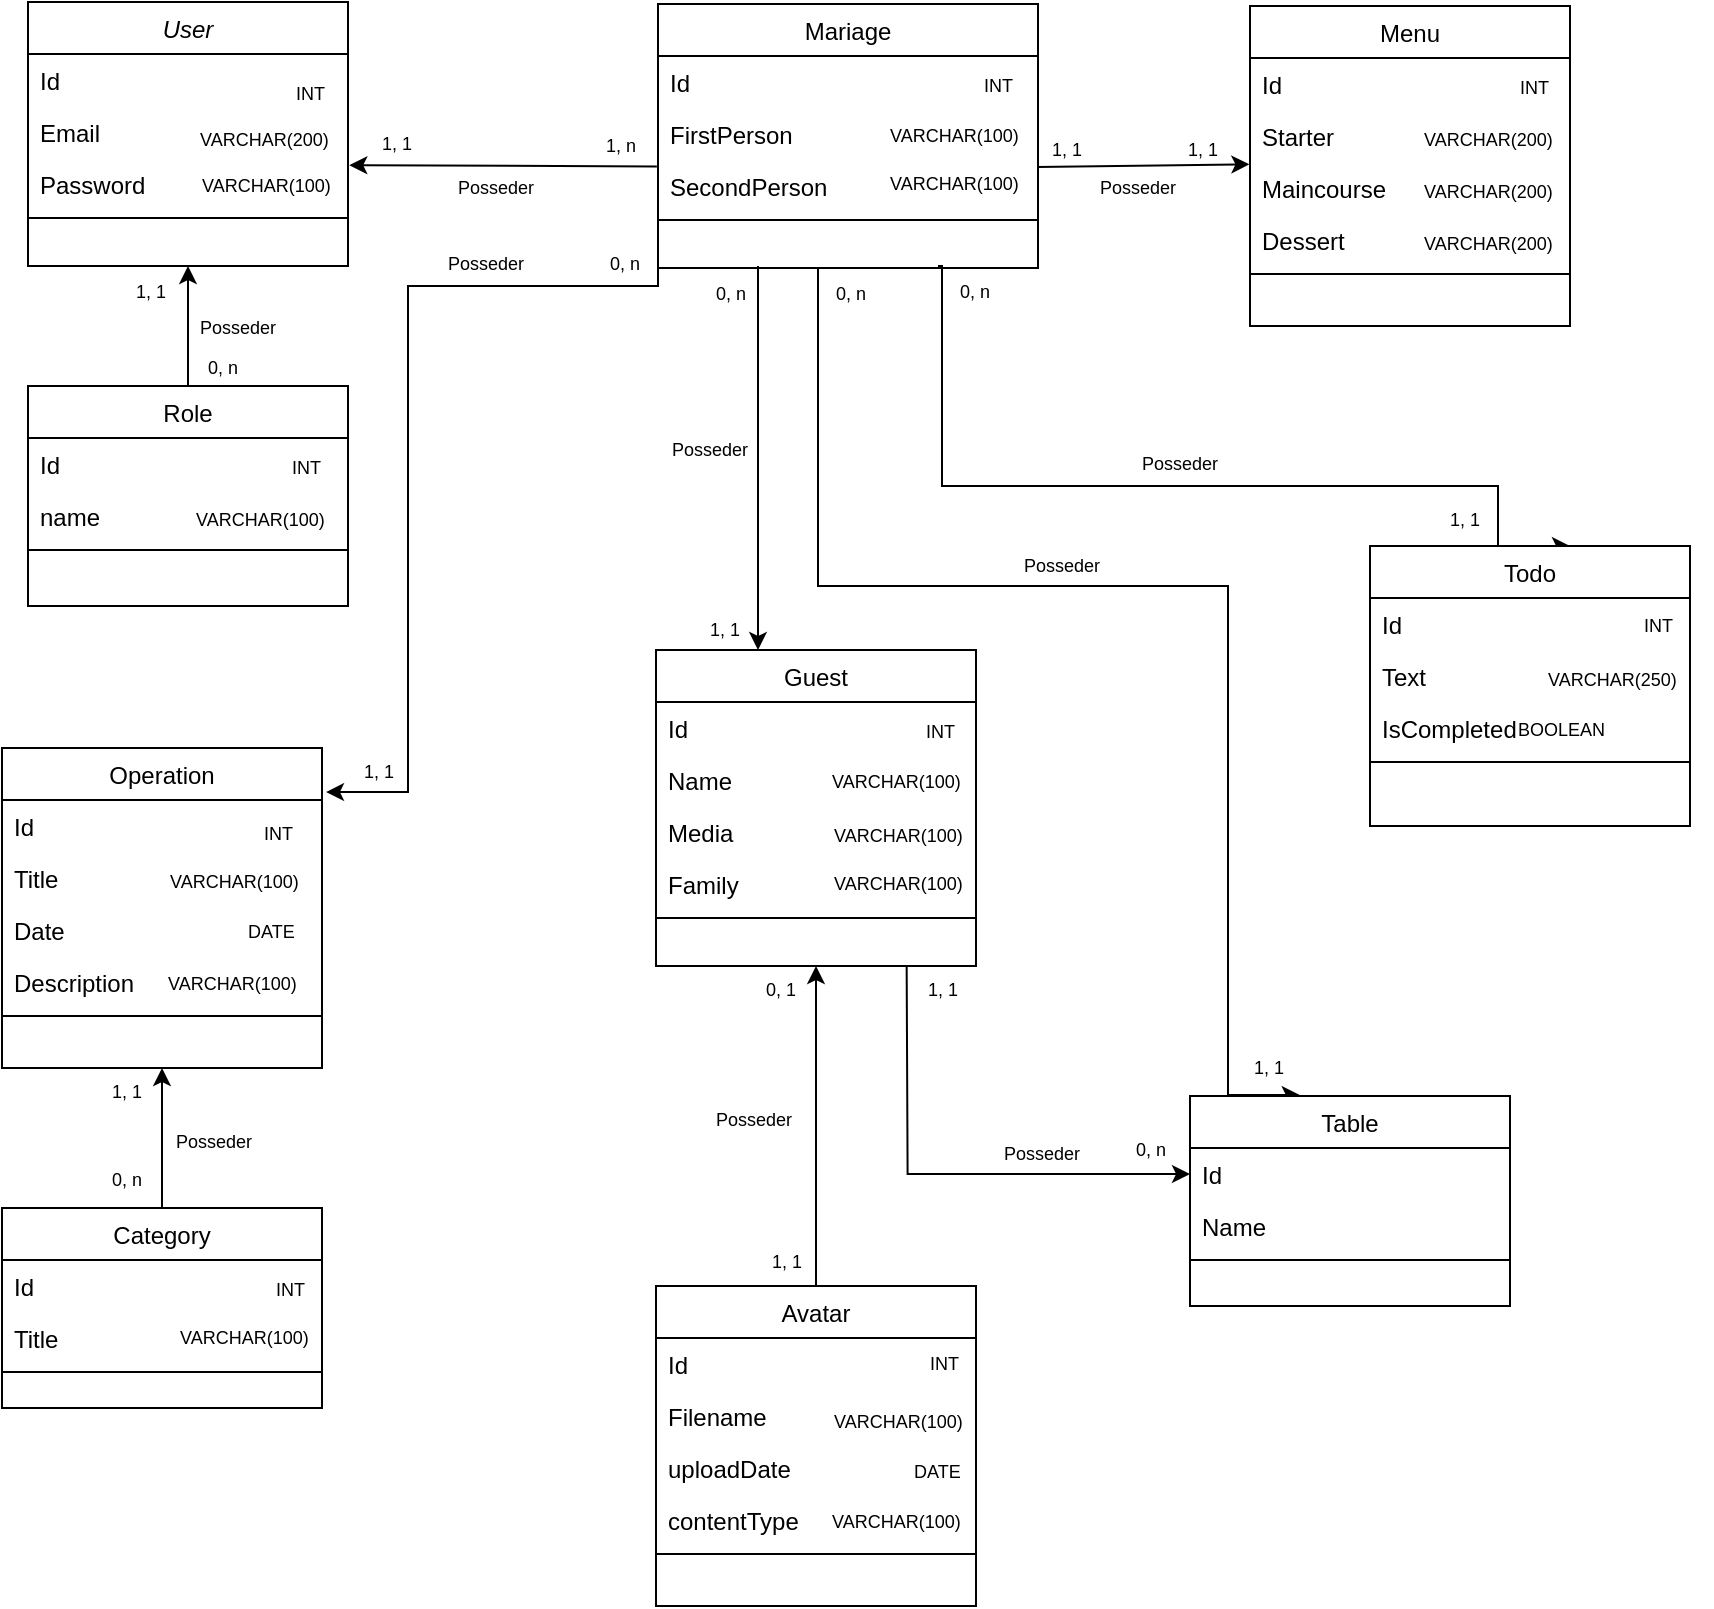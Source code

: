 <mxfile version="20.1.1" type="github"><diagram id="C5RBs43oDa-KdzZeNtuy" name="Page-1"><mxGraphModel dx="1455" dy="906" grid="1" gridSize="10" guides="1" tooltips="1" connect="1" arrows="1" fold="1" page="1" pageScale="1" pageWidth="827" pageHeight="1169" math="0" shadow="0"><root><mxCell id="WIyWlLk6GJQsqaUBKTNV-0"/><mxCell id="WIyWlLk6GJQsqaUBKTNV-1" parent="WIyWlLk6GJQsqaUBKTNV-0"/><mxCell id="zkfFHV4jXpPFQw0GAbJ--0" value="User" style="swimlane;fontStyle=2;align=center;verticalAlign=top;childLayout=stackLayout;horizontal=1;startSize=26;horizontalStack=0;resizeParent=1;resizeLast=0;collapsible=1;marginBottom=0;rounded=0;shadow=0;strokeWidth=1;" parent="WIyWlLk6GJQsqaUBKTNV-1" vertex="1"><mxGeometry x="60" y="38" width="160" height="132" as="geometry"><mxRectangle x="230" y="140" width="160" height="26" as="alternateBounds"/></mxGeometry></mxCell><mxCell id="zkfFHV4jXpPFQw0GAbJ--1" value="Id" style="text;align=left;verticalAlign=top;spacingLeft=4;spacingRight=4;overflow=hidden;rotatable=0;points=[[0,0.5],[1,0.5]];portConstraint=eastwest;" parent="zkfFHV4jXpPFQw0GAbJ--0" vertex="1"><mxGeometry y="26" width="160" height="26" as="geometry"/></mxCell><mxCell id="zkfFHV4jXpPFQw0GAbJ--3" value="Email" style="text;align=left;verticalAlign=top;spacingLeft=4;spacingRight=4;overflow=hidden;rotatable=0;points=[[0,0.5],[1,0.5]];portConstraint=eastwest;rounded=0;shadow=0;html=0;" parent="zkfFHV4jXpPFQw0GAbJ--0" vertex="1"><mxGeometry y="52" width="160" height="26" as="geometry"/></mxCell><mxCell id="zkfFHV4jXpPFQw0GAbJ--2" value="Password" style="text;align=left;verticalAlign=top;spacingLeft=4;spacingRight=4;overflow=hidden;rotatable=0;points=[[0,0.5],[1,0.5]];portConstraint=eastwest;rounded=0;shadow=0;html=0;" parent="zkfFHV4jXpPFQw0GAbJ--0" vertex="1"><mxGeometry y="78" width="160" height="26" as="geometry"/></mxCell><mxCell id="zkfFHV4jXpPFQw0GAbJ--4" value="" style="line;html=1;strokeWidth=1;align=left;verticalAlign=middle;spacingTop=-1;spacingLeft=3;spacingRight=3;rotatable=0;labelPosition=right;points=[];portConstraint=eastwest;" parent="zkfFHV4jXpPFQw0GAbJ--0" vertex="1"><mxGeometry y="104" width="160" height="8" as="geometry"/></mxCell><mxCell id="OFMicxtbjfxa83ZB9_QZ-26" value="" style="edgeStyle=orthogonalEdgeStyle;rounded=0;orthogonalLoop=1;jettySize=auto;html=1;" parent="WIyWlLk6GJQsqaUBKTNV-1" edge="1"><mxGeometry relative="1" as="geometry"><mxPoint x="425" y="170" as="sourcePoint"/><mxPoint x="425" y="362" as="targetPoint"/><Array as="points"><mxPoint x="425" y="230"/><mxPoint x="425" y="230"/></Array></mxGeometry></mxCell><mxCell id="OFMicxtbjfxa83ZB9_QZ-37" value="" style="edgeStyle=orthogonalEdgeStyle;rounded=0;orthogonalLoop=1;jettySize=auto;html=1;entryX=0.625;entryY=0;entryDx=0;entryDy=0;entryPerimeter=0;" parent="WIyWlLk6GJQsqaUBKTNV-1" target="OFMicxtbjfxa83ZB9_QZ-73" edge="1"><mxGeometry relative="1" as="geometry"><mxPoint x="515" y="170" as="sourcePoint"/><mxPoint x="795" y="300" as="targetPoint"/><Array as="points"><mxPoint x="517" y="170"/><mxPoint x="517" y="280"/><mxPoint x="795" y="280"/></Array></mxGeometry></mxCell><mxCell id="OFMicxtbjfxa83ZB9_QZ-45" value="" style="edgeStyle=orthogonalEdgeStyle;rounded=0;orthogonalLoop=1;jettySize=auto;html=1;exitX=0;exitY=1;exitDx=0;exitDy=0;" parent="WIyWlLk6GJQsqaUBKTNV-1" source="zkfFHV4jXpPFQw0GAbJ--17" edge="1"><mxGeometry relative="1" as="geometry"><mxPoint x="190" y="196" as="sourcePoint"/><Array as="points"><mxPoint x="375" y="180"/><mxPoint x="250" y="180"/><mxPoint x="250" y="433"/></Array><mxPoint x="209.0" y="433.034" as="targetPoint"/></mxGeometry></mxCell><mxCell id="OFMicxtbjfxa83ZB9_QZ-79" value="" style="edgeStyle=orthogonalEdgeStyle;rounded=0;orthogonalLoop=1;jettySize=auto;html=1;entryX=0.343;entryY=-0.005;entryDx=0;entryDy=0;entryPerimeter=0;" parent="WIyWlLk6GJQsqaUBKTNV-1" source="zkfFHV4jXpPFQw0GAbJ--17" target="OFMicxtbjfxa83ZB9_QZ-31" edge="1"><mxGeometry relative="1" as="geometry"><Array as="points"><mxPoint x="455" y="330"/><mxPoint x="660" y="330"/></Array></mxGeometry></mxCell><mxCell id="zkfFHV4jXpPFQw0GAbJ--17" value="Mariage" style="swimlane;fontStyle=0;align=center;verticalAlign=top;childLayout=stackLayout;horizontal=1;startSize=26;horizontalStack=0;resizeParent=1;resizeLast=0;collapsible=1;marginBottom=0;rounded=0;shadow=0;strokeWidth=1;" parent="WIyWlLk6GJQsqaUBKTNV-1" vertex="1"><mxGeometry x="375" y="39" width="190" height="132" as="geometry"><mxRectangle x="550" y="140" width="160" height="26" as="alternateBounds"/></mxGeometry></mxCell><mxCell id="zkfFHV4jXpPFQw0GAbJ--18" value="Id" style="text;align=left;verticalAlign=top;spacingLeft=4;spacingRight=4;overflow=hidden;rotatable=0;points=[[0,0.5],[1,0.5]];portConstraint=eastwest;" parent="zkfFHV4jXpPFQw0GAbJ--17" vertex="1"><mxGeometry y="26" width="190" height="26" as="geometry"/></mxCell><mxCell id="zkfFHV4jXpPFQw0GAbJ--19" value="FirstPerson" style="text;align=left;verticalAlign=top;spacingLeft=4;spacingRight=4;overflow=hidden;rotatable=0;points=[[0,0.5],[1,0.5]];portConstraint=eastwest;rounded=0;shadow=0;html=0;" parent="zkfFHV4jXpPFQw0GAbJ--17" vertex="1"><mxGeometry y="52" width="190" height="26" as="geometry"/></mxCell><mxCell id="zkfFHV4jXpPFQw0GAbJ--20" value="SecondPerson" style="text;align=left;verticalAlign=top;spacingLeft=4;spacingRight=4;overflow=hidden;rotatable=0;points=[[0,0.5],[1,0.5]];portConstraint=eastwest;rounded=0;shadow=0;html=0;" parent="zkfFHV4jXpPFQw0GAbJ--17" vertex="1"><mxGeometry y="78" width="190" height="26" as="geometry"/></mxCell><mxCell id="zkfFHV4jXpPFQw0GAbJ--23" value="" style="line;html=1;strokeWidth=1;align=left;verticalAlign=middle;spacingTop=-1;spacingLeft=3;spacingRight=3;rotatable=0;labelPosition=right;points=[];portConstraint=eastwest;" parent="zkfFHV4jXpPFQw0GAbJ--17" vertex="1"><mxGeometry y="104" width="190" height="8" as="geometry"/></mxCell><mxCell id="OFMicxtbjfxa83ZB9_QZ-11" value="Menu" style="swimlane;fontStyle=0;align=center;verticalAlign=top;childLayout=stackLayout;horizontal=1;startSize=26;horizontalStack=0;resizeParent=1;resizeLast=0;collapsible=1;marginBottom=0;rounded=0;shadow=0;strokeWidth=1;" parent="WIyWlLk6GJQsqaUBKTNV-1" vertex="1"><mxGeometry x="671" y="40" width="160" height="160" as="geometry"><mxRectangle x="550" y="140" width="160" height="26" as="alternateBounds"/></mxGeometry></mxCell><mxCell id="OFMicxtbjfxa83ZB9_QZ-12" value="Id" style="text;align=left;verticalAlign=top;spacingLeft=4;spacingRight=4;overflow=hidden;rotatable=0;points=[[0,0.5],[1,0.5]];portConstraint=eastwest;" parent="OFMicxtbjfxa83ZB9_QZ-11" vertex="1"><mxGeometry y="26" width="160" height="26" as="geometry"/></mxCell><mxCell id="OFMicxtbjfxa83ZB9_QZ-13" value="Starter" style="text;align=left;verticalAlign=top;spacingLeft=4;spacingRight=4;overflow=hidden;rotatable=0;points=[[0,0.5],[1,0.5]];portConstraint=eastwest;rounded=0;shadow=0;html=0;" parent="OFMicxtbjfxa83ZB9_QZ-11" vertex="1"><mxGeometry y="52" width="160" height="26" as="geometry"/></mxCell><mxCell id="OFMicxtbjfxa83ZB9_QZ-14" value="Maincourse" style="text;align=left;verticalAlign=top;spacingLeft=4;spacingRight=4;overflow=hidden;rotatable=0;points=[[0,0.5],[1,0.5]];portConstraint=eastwest;rounded=0;shadow=0;html=0;" parent="OFMicxtbjfxa83ZB9_QZ-11" vertex="1"><mxGeometry y="78" width="160" height="26" as="geometry"/></mxCell><mxCell id="OFMicxtbjfxa83ZB9_QZ-18" value="Dessert" style="text;align=left;verticalAlign=top;spacingLeft=4;spacingRight=4;overflow=hidden;rotatable=0;points=[[0,0.5],[1,0.5]];portConstraint=eastwest;rounded=0;shadow=0;html=0;" parent="OFMicxtbjfxa83ZB9_QZ-11" vertex="1"><mxGeometry y="104" width="160" height="26" as="geometry"/></mxCell><mxCell id="OFMicxtbjfxa83ZB9_QZ-15" value="" style="line;html=1;strokeWidth=1;align=left;verticalAlign=middle;spacingTop=-1;spacingLeft=3;spacingRight=3;rotatable=0;labelPosition=right;points=[];portConstraint=eastwest;" parent="OFMicxtbjfxa83ZB9_QZ-11" vertex="1"><mxGeometry y="130" width="160" height="8" as="geometry"/></mxCell><mxCell id="OFMicxtbjfxa83ZB9_QZ-70" value="" style="edgeStyle=orthogonalEdgeStyle;rounded=0;orthogonalLoop=1;jettySize=auto;html=1;" parent="WIyWlLk6GJQsqaUBKTNV-1" source="OFMicxtbjfxa83ZB9_QZ-60" target="OFMicxtbjfxa83ZB9_QZ-20" edge="1"><mxGeometry relative="1" as="geometry"/></mxCell><mxCell id="OFMicxtbjfxa83ZB9_QZ-20" value="Guest" style="swimlane;fontStyle=0;align=center;verticalAlign=top;childLayout=stackLayout;horizontal=1;startSize=26;horizontalStack=0;resizeParent=1;resizeLast=0;collapsible=1;marginBottom=0;rounded=0;shadow=0;strokeWidth=1;" parent="WIyWlLk6GJQsqaUBKTNV-1" vertex="1"><mxGeometry x="374" y="362" width="160" height="158" as="geometry"><mxRectangle x="550" y="140" width="160" height="26" as="alternateBounds"/></mxGeometry></mxCell><mxCell id="OFMicxtbjfxa83ZB9_QZ-21" value="Id" style="text;align=left;verticalAlign=top;spacingLeft=4;spacingRight=4;overflow=hidden;rotatable=0;points=[[0,0.5],[1,0.5]];portConstraint=eastwest;" parent="OFMicxtbjfxa83ZB9_QZ-20" vertex="1"><mxGeometry y="26" width="160" height="26" as="geometry"/></mxCell><mxCell id="OFMicxtbjfxa83ZB9_QZ-22" value="Name" style="text;align=left;verticalAlign=top;spacingLeft=4;spacingRight=4;overflow=hidden;rotatable=0;points=[[0,0.5],[1,0.5]];portConstraint=eastwest;rounded=0;shadow=0;html=0;" parent="OFMicxtbjfxa83ZB9_QZ-20" vertex="1"><mxGeometry y="52" width="160" height="26" as="geometry"/></mxCell><mxCell id="OFMicxtbjfxa83ZB9_QZ-23" value="Media" style="text;align=left;verticalAlign=top;spacingLeft=4;spacingRight=4;overflow=hidden;rotatable=0;points=[[0,0.5],[1,0.5]];portConstraint=eastwest;rounded=0;shadow=0;html=0;" parent="OFMicxtbjfxa83ZB9_QZ-20" vertex="1"><mxGeometry y="78" width="160" height="26" as="geometry"/></mxCell><mxCell id="OFMicxtbjfxa83ZB9_QZ-27" value="Family" style="text;align=left;verticalAlign=top;spacingLeft=4;spacingRight=4;overflow=hidden;rotatable=0;points=[[0,0.5],[1,0.5]];portConstraint=eastwest;rounded=0;shadow=0;html=0;" parent="OFMicxtbjfxa83ZB9_QZ-20" vertex="1"><mxGeometry y="104" width="160" height="26" as="geometry"/></mxCell><mxCell id="OFMicxtbjfxa83ZB9_QZ-24" value="" style="line;html=1;strokeWidth=1;align=left;verticalAlign=middle;spacingTop=-1;spacingLeft=3;spacingRight=3;rotatable=0;labelPosition=right;points=[];portConstraint=eastwest;" parent="OFMicxtbjfxa83ZB9_QZ-20" vertex="1"><mxGeometry y="130" width="160" height="8" as="geometry"/></mxCell><mxCell id="OFMicxtbjfxa83ZB9_QZ-31" value="Table" style="swimlane;fontStyle=0;align=center;verticalAlign=top;childLayout=stackLayout;horizontal=1;startSize=26;horizontalStack=0;resizeParent=1;resizeLast=0;collapsible=1;marginBottom=0;rounded=0;shadow=0;strokeWidth=1;" parent="WIyWlLk6GJQsqaUBKTNV-1" vertex="1"><mxGeometry x="641" y="585" width="160" height="105" as="geometry"><mxRectangle x="550" y="140" width="160" height="26" as="alternateBounds"/></mxGeometry></mxCell><mxCell id="OFMicxtbjfxa83ZB9_QZ-32" value="Id" style="text;align=left;verticalAlign=top;spacingLeft=4;spacingRight=4;overflow=hidden;rotatable=0;points=[[0,0.5],[1,0.5]];portConstraint=eastwest;" parent="OFMicxtbjfxa83ZB9_QZ-31" vertex="1"><mxGeometry y="26" width="160" height="26" as="geometry"/></mxCell><mxCell id="OFMicxtbjfxa83ZB9_QZ-33" value="Name" style="text;align=left;verticalAlign=top;spacingLeft=4;spacingRight=4;overflow=hidden;rotatable=0;points=[[0,0.5],[1,0.5]];portConstraint=eastwest;rounded=0;shadow=0;html=0;" parent="OFMicxtbjfxa83ZB9_QZ-31" vertex="1"><mxGeometry y="52" width="160" height="26" as="geometry"/></mxCell><mxCell id="OFMicxtbjfxa83ZB9_QZ-35" value="" style="line;html=1;strokeWidth=1;align=left;verticalAlign=middle;spacingTop=-1;spacingLeft=3;spacingRight=3;rotatable=0;labelPosition=right;points=[];portConstraint=eastwest;" parent="OFMicxtbjfxa83ZB9_QZ-31" vertex="1"><mxGeometry y="78" width="160" height="8" as="geometry"/></mxCell><mxCell id="OFMicxtbjfxa83ZB9_QZ-50" value="Operation" style="swimlane;fontStyle=0;align=center;verticalAlign=top;childLayout=stackLayout;horizontal=1;startSize=26;horizontalStack=0;resizeParent=1;resizeLast=0;collapsible=1;marginBottom=0;rounded=0;shadow=0;strokeWidth=1;" parent="WIyWlLk6GJQsqaUBKTNV-1" vertex="1"><mxGeometry x="47" y="411" width="160" height="160" as="geometry"><mxRectangle x="550" y="140" width="160" height="26" as="alternateBounds"/></mxGeometry></mxCell><mxCell id="OFMicxtbjfxa83ZB9_QZ-51" value="Id" style="text;align=left;verticalAlign=top;spacingLeft=4;spacingRight=4;overflow=hidden;rotatable=0;points=[[0,0.5],[1,0.5]];portConstraint=eastwest;" parent="OFMicxtbjfxa83ZB9_QZ-50" vertex="1"><mxGeometry y="26" width="160" height="26" as="geometry"/></mxCell><mxCell id="OFMicxtbjfxa83ZB9_QZ-52" value="Title" style="text;align=left;verticalAlign=top;spacingLeft=4;spacingRight=4;overflow=hidden;rotatable=0;points=[[0,0.5],[1,0.5]];portConstraint=eastwest;rounded=0;shadow=0;html=0;" parent="OFMicxtbjfxa83ZB9_QZ-50" vertex="1"><mxGeometry y="52" width="160" height="26" as="geometry"/></mxCell><mxCell id="OFMicxtbjfxa83ZB9_QZ-58" value="Date" style="text;align=left;verticalAlign=top;spacingLeft=4;spacingRight=4;overflow=hidden;rotatable=0;points=[[0,0.5],[1,0.5]];portConstraint=eastwest;rounded=0;shadow=0;html=0;" parent="OFMicxtbjfxa83ZB9_QZ-50" vertex="1"><mxGeometry y="78" width="160" height="26" as="geometry"/></mxCell><mxCell id="OFMicxtbjfxa83ZB9_QZ-59" value="Description" style="text;align=left;verticalAlign=top;spacingLeft=4;spacingRight=4;overflow=hidden;rotatable=0;points=[[0,0.5],[1,0.5]];portConstraint=eastwest;rounded=0;shadow=0;html=0;" parent="OFMicxtbjfxa83ZB9_QZ-50" vertex="1"><mxGeometry y="104" width="160" height="26" as="geometry"/></mxCell><mxCell id="OFMicxtbjfxa83ZB9_QZ-53" value="" style="line;html=1;strokeWidth=1;align=left;verticalAlign=middle;spacingTop=-1;spacingLeft=3;spacingRight=3;rotatable=0;labelPosition=right;points=[];portConstraint=eastwest;" parent="OFMicxtbjfxa83ZB9_QZ-50" vertex="1"><mxGeometry y="130" width="160" height="8" as="geometry"/></mxCell><mxCell id="OFMicxtbjfxa83ZB9_QZ-60" value="Avatar" style="swimlane;fontStyle=0;align=center;verticalAlign=top;childLayout=stackLayout;horizontal=1;startSize=26;horizontalStack=0;resizeParent=1;resizeLast=0;collapsible=1;marginBottom=0;rounded=0;shadow=0;strokeWidth=1;" parent="WIyWlLk6GJQsqaUBKTNV-1" vertex="1"><mxGeometry x="374" y="680" width="160" height="160" as="geometry"><mxRectangle x="550" y="140" width="160" height="26" as="alternateBounds"/></mxGeometry></mxCell><mxCell id="OFMicxtbjfxa83ZB9_QZ-61" value="Id" style="text;align=left;verticalAlign=top;spacingLeft=4;spacingRight=4;overflow=hidden;rotatable=0;points=[[0,0.5],[1,0.5]];portConstraint=eastwest;" parent="OFMicxtbjfxa83ZB9_QZ-60" vertex="1"><mxGeometry y="26" width="160" height="26" as="geometry"/></mxCell><mxCell id="OFMicxtbjfxa83ZB9_QZ-71" value="Filename" style="text;align=left;verticalAlign=top;spacingLeft=4;spacingRight=4;overflow=hidden;rotatable=0;points=[[0,0.5],[1,0.5]];portConstraint=eastwest;rounded=0;shadow=0;html=0;" parent="OFMicxtbjfxa83ZB9_QZ-60" vertex="1"><mxGeometry y="52" width="160" height="26" as="geometry"/></mxCell><mxCell id="OFMicxtbjfxa83ZB9_QZ-64" value="uploadDate" style="text;align=left;verticalAlign=top;spacingLeft=4;spacingRight=4;overflow=hidden;rotatable=0;points=[[0,0.5],[1,0.5]];portConstraint=eastwest;rounded=0;shadow=0;html=0;" parent="OFMicxtbjfxa83ZB9_QZ-60" vertex="1"><mxGeometry y="78" width="160" height="26" as="geometry"/></mxCell><mxCell id="OFMicxtbjfxa83ZB9_QZ-72" value="contentType" style="text;align=left;verticalAlign=top;spacingLeft=4;spacingRight=4;overflow=hidden;rotatable=0;points=[[0,0.5],[1,0.5]];portConstraint=eastwest;rounded=0;shadow=0;html=0;" parent="OFMicxtbjfxa83ZB9_QZ-60" vertex="1"><mxGeometry y="104" width="160" height="26" as="geometry"/></mxCell><mxCell id="OFMicxtbjfxa83ZB9_QZ-65" value="" style="line;html=1;strokeWidth=1;align=left;verticalAlign=middle;spacingTop=-1;spacingLeft=3;spacingRight=3;rotatable=0;labelPosition=right;points=[];portConstraint=eastwest;" parent="OFMicxtbjfxa83ZB9_QZ-60" vertex="1"><mxGeometry y="130" width="160" height="8" as="geometry"/></mxCell><mxCell id="OFMicxtbjfxa83ZB9_QZ-73" value="Todo" style="swimlane;fontStyle=0;align=center;verticalAlign=top;childLayout=stackLayout;horizontal=1;startSize=26;horizontalStack=0;resizeParent=1;resizeLast=0;collapsible=1;marginBottom=0;rounded=0;shadow=0;strokeWidth=1;" parent="WIyWlLk6GJQsqaUBKTNV-1" vertex="1"><mxGeometry x="731" y="310" width="160" height="140" as="geometry"><mxRectangle x="550" y="140" width="160" height="26" as="alternateBounds"/></mxGeometry></mxCell><mxCell id="OFMicxtbjfxa83ZB9_QZ-74" value="Id" style="text;align=left;verticalAlign=top;spacingLeft=4;spacingRight=4;overflow=hidden;rotatable=0;points=[[0,0.5],[1,0.5]];portConstraint=eastwest;" parent="OFMicxtbjfxa83ZB9_QZ-73" vertex="1"><mxGeometry y="26" width="160" height="26" as="geometry"/></mxCell><mxCell id="OFMicxtbjfxa83ZB9_QZ-75" value="Text" style="text;align=left;verticalAlign=top;spacingLeft=4;spacingRight=4;overflow=hidden;rotatable=0;points=[[0,0.5],[1,0.5]];portConstraint=eastwest;rounded=0;shadow=0;html=0;" parent="OFMicxtbjfxa83ZB9_QZ-73" vertex="1"><mxGeometry y="52" width="160" height="26" as="geometry"/></mxCell><mxCell id="OFMicxtbjfxa83ZB9_QZ-76" value="IsCompleted" style="text;align=left;verticalAlign=top;spacingLeft=4;spacingRight=4;overflow=hidden;rotatable=0;points=[[0,0.5],[1,0.5]];portConstraint=eastwest;rounded=0;shadow=0;html=0;" parent="OFMicxtbjfxa83ZB9_QZ-73" vertex="1"><mxGeometry y="78" width="160" height="26" as="geometry"/></mxCell><mxCell id="OFMicxtbjfxa83ZB9_QZ-77" value="" style="line;html=1;strokeWidth=1;align=left;verticalAlign=middle;spacingTop=-1;spacingLeft=3;spacingRight=3;rotatable=0;labelPosition=right;points=[];portConstraint=eastwest;" parent="OFMicxtbjfxa83ZB9_QZ-73" vertex="1"><mxGeometry y="104" width="160" height="8" as="geometry"/></mxCell><mxCell id="OFMicxtbjfxa83ZB9_QZ-89" value="" style="endArrow=classic;html=1;rounded=0;exitX=-0.003;exitY=0.124;exitDx=0;exitDy=0;exitPerimeter=0;entryX=1.004;entryY=0.1;entryDx=0;entryDy=0;entryPerimeter=0;" parent="WIyWlLk6GJQsqaUBKTNV-1" source="zkfFHV4jXpPFQw0GAbJ--20" edge="1"><mxGeometry width="50" height="50" relative="1" as="geometry"><mxPoint x="317.44" y="119.132" as="sourcePoint"/><mxPoint x="220.64" y="119.6" as="targetPoint"/></mxGeometry></mxCell><mxCell id="OFMicxtbjfxa83ZB9_QZ-90" value="" style="endArrow=classic;html=1;rounded=0;exitX=0.998;exitY=0.133;exitDx=0;exitDy=0;exitPerimeter=0;entryX=-0.002;entryY=0.043;entryDx=0;entryDy=0;entryPerimeter=0;" parent="WIyWlLk6GJQsqaUBKTNV-1" source="zkfFHV4jXpPFQw0GAbJ--20" target="OFMicxtbjfxa83ZB9_QZ-14" edge="1"><mxGeometry width="50" height="50" relative="1" as="geometry"><mxPoint x="495" y="110" as="sourcePoint"/><mxPoint x="545" y="60" as="targetPoint"/></mxGeometry></mxCell><mxCell id="H_e6wIV0enPii67nV4Vg-0" value="Role" style="swimlane;fontStyle=0;align=center;verticalAlign=top;childLayout=stackLayout;horizontal=1;startSize=26;horizontalStack=0;resizeParent=1;resizeLast=0;collapsible=1;marginBottom=0;rounded=0;shadow=0;strokeWidth=1;" vertex="1" parent="WIyWlLk6GJQsqaUBKTNV-1"><mxGeometry x="60" y="230" width="160" height="110" as="geometry"><mxRectangle x="550" y="140" width="160" height="26" as="alternateBounds"/></mxGeometry></mxCell><mxCell id="H_e6wIV0enPii67nV4Vg-1" value="Id" style="text;align=left;verticalAlign=top;spacingLeft=4;spacingRight=4;overflow=hidden;rotatable=0;points=[[0,0.5],[1,0.5]];portConstraint=eastwest;" vertex="1" parent="H_e6wIV0enPii67nV4Vg-0"><mxGeometry y="26" width="160" height="26" as="geometry"/></mxCell><mxCell id="H_e6wIV0enPii67nV4Vg-2" value="name" style="text;align=left;verticalAlign=top;spacingLeft=4;spacingRight=4;overflow=hidden;rotatable=0;points=[[0,0.5],[1,0.5]];portConstraint=eastwest;rounded=0;shadow=0;html=0;" vertex="1" parent="H_e6wIV0enPii67nV4Vg-0"><mxGeometry y="52" width="160" height="26" as="geometry"/></mxCell><mxCell id="H_e6wIV0enPii67nV4Vg-3" value="" style="line;html=1;strokeWidth=1;align=left;verticalAlign=middle;spacingTop=-1;spacingLeft=3;spacingRight=3;rotatable=0;labelPosition=right;points=[];portConstraint=eastwest;" vertex="1" parent="H_e6wIV0enPii67nV4Vg-0"><mxGeometry y="78" width="160" height="8" as="geometry"/></mxCell><mxCell id="H_e6wIV0enPii67nV4Vg-4" value="" style="endArrow=classic;html=1;rounded=0;exitX=0.5;exitY=0;exitDx=0;exitDy=0;entryX=0.5;entryY=1;entryDx=0;entryDy=0;" edge="1" parent="WIyWlLk6GJQsqaUBKTNV-1" source="H_e6wIV0enPii67nV4Vg-0" target="zkfFHV4jXpPFQw0GAbJ--0"><mxGeometry width="50" height="50" relative="1" as="geometry"><mxPoint x="430" y="330" as="sourcePoint"/><mxPoint x="380" y="380" as="targetPoint"/></mxGeometry></mxCell><mxCell id="H_e6wIV0enPii67nV4Vg-5" value="INT" style="text;align=left;verticalAlign=top;spacingLeft=4;spacingRight=4;overflow=hidden;rotatable=0;points=[[0,0.5],[1,0.5]];portConstraint=eastwest;fontSize=9;" vertex="1" parent="WIyWlLk6GJQsqaUBKTNV-1"><mxGeometry x="188" y="72" width="32" height="26" as="geometry"/></mxCell><mxCell id="H_e6wIV0enPii67nV4Vg-6" value="VARCHAR(200)" style="text;align=left;verticalAlign=top;spacingLeft=4;spacingRight=4;overflow=hidden;rotatable=0;points=[[0,0.5],[1,0.5]];portConstraint=eastwest;fontSize=9;" vertex="1" parent="WIyWlLk6GJQsqaUBKTNV-1"><mxGeometry x="140" y="95" width="88" height="26" as="geometry"/></mxCell><mxCell id="H_e6wIV0enPii67nV4Vg-7" value="VARCHAR(100)" style="text;align=left;verticalAlign=top;spacingLeft=4;spacingRight=4;overflow=hidden;rotatable=0;points=[[0,0.5],[1,0.5]];portConstraint=eastwest;fontSize=9;" vertex="1" parent="WIyWlLk6GJQsqaUBKTNV-1"><mxGeometry x="141" y="118" width="88" height="26" as="geometry"/></mxCell><mxCell id="H_e6wIV0enPii67nV4Vg-8" value="VARCHAR(100)" style="text;align=left;verticalAlign=top;spacingLeft=4;spacingRight=4;overflow=hidden;rotatable=0;points=[[0,0.5],[1,0.5]];portConstraint=eastwest;fontSize=9;" vertex="1" parent="WIyWlLk6GJQsqaUBKTNV-1"><mxGeometry x="485" y="93" width="88" height="26" as="geometry"/></mxCell><mxCell id="H_e6wIV0enPii67nV4Vg-9" value="VARCHAR(100)" style="text;align=left;verticalAlign=top;spacingLeft=4;spacingRight=4;overflow=hidden;rotatable=0;points=[[0,0.5],[1,0.5]];portConstraint=eastwest;fontSize=9;" vertex="1" parent="WIyWlLk6GJQsqaUBKTNV-1"><mxGeometry x="485" y="117" width="88" height="26" as="geometry"/></mxCell><mxCell id="H_e6wIV0enPii67nV4Vg-10" value="VARCHAR(200)" style="text;align=left;verticalAlign=top;spacingLeft=4;spacingRight=4;overflow=hidden;rotatable=0;points=[[0,0.5],[1,0.5]];portConstraint=eastwest;fontSize=9;" vertex="1" parent="WIyWlLk6GJQsqaUBKTNV-1"><mxGeometry x="752" y="95" width="88" height="26" as="geometry"/></mxCell><mxCell id="H_e6wIV0enPii67nV4Vg-11" value="VARCHAR(200)" style="text;align=left;verticalAlign=top;spacingLeft=4;spacingRight=4;overflow=hidden;rotatable=0;points=[[0,0.5],[1,0.5]];portConstraint=eastwest;fontSize=9;" vertex="1" parent="WIyWlLk6GJQsqaUBKTNV-1"><mxGeometry x="752" y="121" width="88" height="26" as="geometry"/></mxCell><mxCell id="H_e6wIV0enPii67nV4Vg-12" value="VARCHAR(200)" style="text;align=left;verticalAlign=top;spacingLeft=4;spacingRight=4;overflow=hidden;rotatable=0;points=[[0,0.5],[1,0.5]];portConstraint=eastwest;fontSize=9;" vertex="1" parent="WIyWlLk6GJQsqaUBKTNV-1"><mxGeometry x="752" y="147" width="88" height="26" as="geometry"/></mxCell><mxCell id="H_e6wIV0enPii67nV4Vg-13" value="INT" style="text;align=left;verticalAlign=top;spacingLeft=4;spacingRight=4;overflow=hidden;rotatable=0;points=[[0,0.5],[1,0.5]];portConstraint=eastwest;fontSize=9;" vertex="1" parent="WIyWlLk6GJQsqaUBKTNV-1"><mxGeometry x="532" y="68" width="32" height="26" as="geometry"/></mxCell><mxCell id="H_e6wIV0enPii67nV4Vg-14" value="INT" style="text;align=left;verticalAlign=top;spacingLeft=4;spacingRight=4;overflow=hidden;rotatable=0;points=[[0,0.5],[1,0.5]];portConstraint=eastwest;fontSize=9;" vertex="1" parent="WIyWlLk6GJQsqaUBKTNV-1"><mxGeometry x="800" y="69" width="32" height="26" as="geometry"/></mxCell><mxCell id="H_e6wIV0enPii67nV4Vg-15" value="INT" style="text;align=left;verticalAlign=top;spacingLeft=4;spacingRight=4;overflow=hidden;rotatable=0;points=[[0,0.5],[1,0.5]];portConstraint=eastwest;fontSize=9;" vertex="1" parent="WIyWlLk6GJQsqaUBKTNV-1"><mxGeometry x="186" y="259" width="32" height="26" as="geometry"/></mxCell><mxCell id="H_e6wIV0enPii67nV4Vg-16" value="VARCHAR(100)" style="text;align=left;verticalAlign=top;spacingLeft=4;spacingRight=4;overflow=hidden;rotatable=0;points=[[0,0.5],[1,0.5]];portConstraint=eastwest;fontSize=9;" vertex="1" parent="WIyWlLk6GJQsqaUBKTNV-1"><mxGeometry x="138" y="285" width="88" height="26" as="geometry"/></mxCell><mxCell id="H_e6wIV0enPii67nV4Vg-19" value="INT" style="text;align=left;verticalAlign=top;spacingLeft=4;spacingRight=4;overflow=hidden;rotatable=0;points=[[0,0.5],[1,0.5]];portConstraint=eastwest;fontSize=9;" vertex="1" parent="WIyWlLk6GJQsqaUBKTNV-1"><mxGeometry x="503" y="391" width="32" height="26" as="geometry"/></mxCell><mxCell id="H_e6wIV0enPii67nV4Vg-20" value="VARCHAR(100)" style="text;align=left;verticalAlign=top;spacingLeft=4;spacingRight=4;overflow=hidden;rotatable=0;points=[[0,0.5],[1,0.5]];portConstraint=eastwest;fontSize=9;" vertex="1" parent="WIyWlLk6GJQsqaUBKTNV-1"><mxGeometry x="456" y="416" width="88" height="26" as="geometry"/></mxCell><mxCell id="H_e6wIV0enPii67nV4Vg-21" value="VARCHAR(100)" style="text;align=left;verticalAlign=top;spacingLeft=4;spacingRight=4;overflow=hidden;rotatable=0;points=[[0,0.5],[1,0.5]];portConstraint=eastwest;fontSize=9;" vertex="1" parent="WIyWlLk6GJQsqaUBKTNV-1"><mxGeometry x="457" y="443" width="88" height="26" as="geometry"/></mxCell><mxCell id="H_e6wIV0enPii67nV4Vg-22" value="VARCHAR(100)" style="text;align=left;verticalAlign=top;spacingLeft=4;spacingRight=4;overflow=hidden;rotatable=0;points=[[0,0.5],[1,0.5]];portConstraint=eastwest;fontSize=9;" vertex="1" parent="WIyWlLk6GJQsqaUBKTNV-1"><mxGeometry x="457" y="467" width="88" height="26" as="geometry"/></mxCell><mxCell id="H_e6wIV0enPii67nV4Vg-23" value="INT" style="text;align=left;verticalAlign=top;spacingLeft=4;spacingRight=4;overflow=hidden;rotatable=0;points=[[0,0.5],[1,0.5]];portConstraint=eastwest;fontSize=9;" vertex="1" parent="WIyWlLk6GJQsqaUBKTNV-1"><mxGeometry x="862" y="338" width="32" height="26" as="geometry"/></mxCell><mxCell id="H_e6wIV0enPii67nV4Vg-24" value="VARCHAR(250)" style="text;align=left;verticalAlign=top;spacingLeft=4;spacingRight=4;overflow=hidden;rotatable=0;points=[[0,0.5],[1,0.5]];portConstraint=eastwest;fontSize=9;" vertex="1" parent="WIyWlLk6GJQsqaUBKTNV-1"><mxGeometry x="814" y="365" width="88" height="26" as="geometry"/></mxCell><mxCell id="H_e6wIV0enPii67nV4Vg-25" value="BOOLEAN" style="text;align=left;verticalAlign=top;spacingLeft=4;spacingRight=4;overflow=hidden;rotatable=0;points=[[0,0.5],[1,0.5]];portConstraint=eastwest;fontSize=9;" vertex="1" parent="WIyWlLk6GJQsqaUBKTNV-1"><mxGeometry x="799" y="390" width="88" height="26" as="geometry"/></mxCell><mxCell id="H_e6wIV0enPii67nV4Vg-26" value="INT" style="text;align=left;verticalAlign=top;spacingLeft=4;spacingRight=4;overflow=hidden;rotatable=0;points=[[0,0.5],[1,0.5]];portConstraint=eastwest;fontSize=9;" vertex="1" parent="WIyWlLk6GJQsqaUBKTNV-1"><mxGeometry x="172" y="442" width="32" height="26" as="geometry"/></mxCell><mxCell id="H_e6wIV0enPii67nV4Vg-27" value="VARCHAR(100)" style="text;align=left;verticalAlign=top;spacingLeft=4;spacingRight=4;overflow=hidden;rotatable=0;points=[[0,0.5],[1,0.5]];portConstraint=eastwest;fontSize=9;" vertex="1" parent="WIyWlLk6GJQsqaUBKTNV-1"><mxGeometry x="125" y="466" width="88" height="26" as="geometry"/></mxCell><mxCell id="H_e6wIV0enPii67nV4Vg-29" value="DATE" style="text;align=left;verticalAlign=top;spacingLeft=4;spacingRight=4;overflow=hidden;rotatable=0;points=[[0,0.5],[1,0.5]];portConstraint=eastwest;fontSize=9;" vertex="1" parent="WIyWlLk6GJQsqaUBKTNV-1"><mxGeometry x="164" y="491" width="39" height="26" as="geometry"/></mxCell><mxCell id="H_e6wIV0enPii67nV4Vg-30" value="VARCHAR(100)" style="text;align=left;verticalAlign=top;spacingLeft=4;spacingRight=4;overflow=hidden;rotatable=0;points=[[0,0.5],[1,0.5]];portConstraint=eastwest;fontSize=9;" vertex="1" parent="WIyWlLk6GJQsqaUBKTNV-1"><mxGeometry x="124" y="517" width="88" height="26" as="geometry"/></mxCell><mxCell id="H_e6wIV0enPii67nV4Vg-31" value="Category" style="swimlane;fontStyle=0;align=center;verticalAlign=top;childLayout=stackLayout;horizontal=1;startSize=26;horizontalStack=0;resizeParent=1;resizeLast=0;collapsible=1;marginBottom=0;rounded=0;shadow=0;strokeWidth=1;" vertex="1" parent="WIyWlLk6GJQsqaUBKTNV-1"><mxGeometry x="47" y="641" width="160" height="100" as="geometry"><mxRectangle x="550" y="140" width="160" height="26" as="alternateBounds"/></mxGeometry></mxCell><mxCell id="H_e6wIV0enPii67nV4Vg-32" value="Id" style="text;align=left;verticalAlign=top;spacingLeft=4;spacingRight=4;overflow=hidden;rotatable=0;points=[[0,0.5],[1,0.5]];portConstraint=eastwest;" vertex="1" parent="H_e6wIV0enPii67nV4Vg-31"><mxGeometry y="26" width="160" height="26" as="geometry"/></mxCell><mxCell id="H_e6wIV0enPii67nV4Vg-33" value="Title" style="text;align=left;verticalAlign=top;spacingLeft=4;spacingRight=4;overflow=hidden;rotatable=0;points=[[0,0.5],[1,0.5]];portConstraint=eastwest;rounded=0;shadow=0;html=0;" vertex="1" parent="H_e6wIV0enPii67nV4Vg-31"><mxGeometry y="52" width="160" height="26" as="geometry"/></mxCell><mxCell id="H_e6wIV0enPii67nV4Vg-37" value="" style="line;html=1;strokeWidth=1;align=left;verticalAlign=middle;spacingTop=-1;spacingLeft=3;spacingRight=3;rotatable=0;labelPosition=right;points=[];portConstraint=eastwest;" vertex="1" parent="H_e6wIV0enPii67nV4Vg-31"><mxGeometry y="78" width="160" height="8" as="geometry"/></mxCell><mxCell id="H_e6wIV0enPii67nV4Vg-38" value="" style="endArrow=classic;html=1;rounded=0;exitX=0.5;exitY=0;exitDx=0;exitDy=0;" edge="1" parent="WIyWlLk6GJQsqaUBKTNV-1" source="H_e6wIV0enPii67nV4Vg-31"><mxGeometry width="50" height="50" relative="1" as="geometry"><mxPoint x="126.57" y="631" as="sourcePoint"/><mxPoint x="127" y="571" as="targetPoint"/></mxGeometry></mxCell><mxCell id="H_e6wIV0enPii67nV4Vg-39" value="" style="edgeStyle=orthogonalEdgeStyle;rounded=0;orthogonalLoop=1;jettySize=auto;html=1;entryX=0;entryY=0.5;entryDx=0;entryDy=0;" edge="1" parent="WIyWlLk6GJQsqaUBKTNV-1" target="OFMicxtbjfxa83ZB9_QZ-32"><mxGeometry relative="1" as="geometry"><mxPoint x="499.33" y="520" as="sourcePoint"/><mxPoint x="499.33" y="680" as="targetPoint"/></mxGeometry></mxCell><mxCell id="H_e6wIV0enPii67nV4Vg-40" value="INT" style="text;align=left;verticalAlign=top;spacingLeft=4;spacingRight=4;overflow=hidden;rotatable=0;points=[[0,0.5],[1,0.5]];portConstraint=eastwest;fontSize=9;" vertex="1" parent="WIyWlLk6GJQsqaUBKTNV-1"><mxGeometry x="178" y="670" width="32" height="26" as="geometry"/></mxCell><mxCell id="H_e6wIV0enPii67nV4Vg-41" value="VARCHAR(100)" style="text;align=left;verticalAlign=top;spacingLeft=4;spacingRight=4;overflow=hidden;rotatable=0;points=[[0,0.5],[1,0.5]];portConstraint=eastwest;fontSize=9;" vertex="1" parent="WIyWlLk6GJQsqaUBKTNV-1"><mxGeometry x="130" y="694" width="88" height="26" as="geometry"/></mxCell><mxCell id="H_e6wIV0enPii67nV4Vg-42" value="INT" style="text;align=left;verticalAlign=top;spacingLeft=4;spacingRight=4;overflow=hidden;rotatable=0;points=[[0,0.5],[1,0.5]];portConstraint=eastwest;fontSize=9;" vertex="1" parent="WIyWlLk6GJQsqaUBKTNV-1"><mxGeometry x="505" y="707" width="32" height="26" as="geometry"/></mxCell><mxCell id="H_e6wIV0enPii67nV4Vg-43" value="VARCHAR(100)" style="text;align=left;verticalAlign=top;spacingLeft=4;spacingRight=4;overflow=hidden;rotatable=0;points=[[0,0.5],[1,0.5]];portConstraint=eastwest;fontSize=9;" vertex="1" parent="WIyWlLk6GJQsqaUBKTNV-1"><mxGeometry x="457" y="736" width="88" height="26" as="geometry"/></mxCell><mxCell id="H_e6wIV0enPii67nV4Vg-44" value="DATE" style="text;align=left;verticalAlign=top;spacingLeft=4;spacingRight=4;overflow=hidden;rotatable=0;points=[[0,0.5],[1,0.5]];portConstraint=eastwest;fontSize=9;" vertex="1" parent="WIyWlLk6GJQsqaUBKTNV-1"><mxGeometry x="497" y="761" width="39" height="26" as="geometry"/></mxCell><mxCell id="H_e6wIV0enPii67nV4Vg-45" value="VARCHAR(100)" style="text;align=left;verticalAlign=top;spacingLeft=4;spacingRight=4;overflow=hidden;rotatable=0;points=[[0,0.5],[1,0.5]];portConstraint=eastwest;fontSize=9;" vertex="1" parent="WIyWlLk6GJQsqaUBKTNV-1"><mxGeometry x="456" y="786" width="88" height="26" as="geometry"/></mxCell><mxCell id="H_e6wIV0enPii67nV4Vg-46" value="1, 1" style="text;align=left;verticalAlign=top;spacingLeft=4;spacingRight=4;overflow=hidden;rotatable=0;points=[[0,0.5],[1,0.5]];portConstraint=eastwest;fontSize=9;" vertex="1" parent="WIyWlLk6GJQsqaUBKTNV-1"><mxGeometry x="231" y="97" width="32" height="26" as="geometry"/></mxCell><mxCell id="H_e6wIV0enPii67nV4Vg-47" value="Posseder" style="text;align=left;verticalAlign=top;spacingLeft=4;spacingRight=4;overflow=hidden;rotatable=0;points=[[0,0.5],[1,0.5]];portConstraint=eastwest;fontSize=9;" vertex="1" parent="WIyWlLk6GJQsqaUBKTNV-1"><mxGeometry x="269" y="119" width="60" height="26" as="geometry"/></mxCell><mxCell id="H_e6wIV0enPii67nV4Vg-49" value="1, n" style="text;align=left;verticalAlign=top;spacingLeft=4;spacingRight=4;overflow=hidden;rotatable=0;points=[[0,0.5],[1,0.5]];portConstraint=eastwest;fontSize=9;" vertex="1" parent="WIyWlLk6GJQsqaUBKTNV-1"><mxGeometry x="343" y="98" width="32" height="26" as="geometry"/></mxCell><mxCell id="H_e6wIV0enPii67nV4Vg-50" value="1, 1" style="text;align=left;verticalAlign=top;spacingLeft=4;spacingRight=4;overflow=hidden;rotatable=0;points=[[0,0.5],[1,0.5]];portConstraint=eastwest;fontSize=9;" vertex="1" parent="WIyWlLk6GJQsqaUBKTNV-1"><mxGeometry x="566" y="100" width="32" height="26" as="geometry"/></mxCell><mxCell id="H_e6wIV0enPii67nV4Vg-51" value="Posseder" style="text;align=left;verticalAlign=top;spacingLeft=4;spacingRight=4;overflow=hidden;rotatable=0;points=[[0,0.5],[1,0.5]];portConstraint=eastwest;fontSize=9;" vertex="1" parent="WIyWlLk6GJQsqaUBKTNV-1"><mxGeometry x="590" y="119" width="60" height="26" as="geometry"/></mxCell><mxCell id="H_e6wIV0enPii67nV4Vg-52" value="1, 1" style="text;align=left;verticalAlign=top;spacingLeft=4;spacingRight=4;overflow=hidden;rotatable=0;points=[[0,0.5],[1,0.5]];portConstraint=eastwest;fontSize=9;" vertex="1" parent="WIyWlLk6GJQsqaUBKTNV-1"><mxGeometry x="634" y="100" width="32" height="26" as="geometry"/></mxCell><mxCell id="H_e6wIV0enPii67nV4Vg-53" value="1, 1" style="text;align=left;verticalAlign=top;spacingLeft=4;spacingRight=4;overflow=hidden;rotatable=0;points=[[0,0.5],[1,0.5]];portConstraint=eastwest;fontSize=9;" vertex="1" parent="WIyWlLk6GJQsqaUBKTNV-1"><mxGeometry x="108" y="171" width="32" height="26" as="geometry"/></mxCell><mxCell id="H_e6wIV0enPii67nV4Vg-55" value="0, n" style="text;align=left;verticalAlign=top;spacingLeft=4;spacingRight=4;overflow=hidden;rotatable=0;points=[[0,0.5],[1,0.5]];portConstraint=eastwest;fontSize=9;" vertex="1" parent="WIyWlLk6GJQsqaUBKTNV-1"><mxGeometry x="144" y="209" width="32" height="26" as="geometry"/></mxCell><mxCell id="H_e6wIV0enPii67nV4Vg-56" value="Posseder" style="text;align=left;verticalAlign=top;spacingLeft=4;spacingRight=4;overflow=hidden;rotatable=0;points=[[0,0.5],[1,0.5]];portConstraint=eastwest;fontSize=9;" vertex="1" parent="WIyWlLk6GJQsqaUBKTNV-1"><mxGeometry x="140" y="189" width="60" height="26" as="geometry"/></mxCell><mxCell id="H_e6wIV0enPii67nV4Vg-57" value="0, n" style="text;align=left;verticalAlign=top;spacingLeft=4;spacingRight=4;overflow=hidden;rotatable=0;points=[[0,0.5],[1,0.5]];portConstraint=eastwest;fontSize=9;" vertex="1" parent="WIyWlLk6GJQsqaUBKTNV-1"><mxGeometry x="345" y="157" width="32" height="26" as="geometry"/></mxCell><mxCell id="H_e6wIV0enPii67nV4Vg-58" value="Posseder" style="text;align=left;verticalAlign=top;spacingLeft=4;spacingRight=4;overflow=hidden;rotatable=0;points=[[0,0.5],[1,0.5]];portConstraint=eastwest;fontSize=9;" vertex="1" parent="WIyWlLk6GJQsqaUBKTNV-1"><mxGeometry x="264" y="157" width="60" height="26" as="geometry"/></mxCell><mxCell id="H_e6wIV0enPii67nV4Vg-59" value="1, 1" style="text;align=left;verticalAlign=top;spacingLeft=4;spacingRight=4;overflow=hidden;rotatable=0;points=[[0,0.5],[1,0.5]];portConstraint=eastwest;fontSize=9;" vertex="1" parent="WIyWlLk6GJQsqaUBKTNV-1"><mxGeometry x="222" y="411" width="32" height="26" as="geometry"/></mxCell><mxCell id="H_e6wIV0enPii67nV4Vg-60" value="0, n" style="text;align=left;verticalAlign=top;spacingLeft=4;spacingRight=4;overflow=hidden;rotatable=0;points=[[0,0.5],[1,0.5]];portConstraint=eastwest;fontSize=9;" vertex="1" parent="WIyWlLk6GJQsqaUBKTNV-1"><mxGeometry x="398" y="172" width="32" height="26" as="geometry"/></mxCell><mxCell id="H_e6wIV0enPii67nV4Vg-61" value="1, 1" style="text;align=left;verticalAlign=top;spacingLeft=4;spacingRight=4;overflow=hidden;rotatable=0;points=[[0,0.5],[1,0.5]];portConstraint=eastwest;fontSize=9;" vertex="1" parent="WIyWlLk6GJQsqaUBKTNV-1"><mxGeometry x="395" y="340" width="32" height="26" as="geometry"/></mxCell><mxCell id="H_e6wIV0enPii67nV4Vg-62" value="Posseder" style="text;align=left;verticalAlign=top;spacingLeft=4;spacingRight=4;overflow=hidden;rotatable=0;points=[[0,0.5],[1,0.5]];portConstraint=eastwest;fontSize=9;direction=south;flipH=1;flipV=1;" vertex="1" parent="WIyWlLk6GJQsqaUBKTNV-1"><mxGeometry x="376" y="250" width="60" height="30" as="geometry"/></mxCell><mxCell id="H_e6wIV0enPii67nV4Vg-65" value="0, n" style="text;align=left;verticalAlign=top;spacingLeft=4;spacingRight=4;overflow=hidden;rotatable=0;points=[[0,0.5],[1,0.5]];portConstraint=eastwest;fontSize=9;" vertex="1" parent="WIyWlLk6GJQsqaUBKTNV-1"><mxGeometry x="458" y="172" width="32" height="26" as="geometry"/></mxCell><mxCell id="H_e6wIV0enPii67nV4Vg-66" value="Posseder" style="text;align=left;verticalAlign=top;spacingLeft=4;spacingRight=4;overflow=hidden;rotatable=0;points=[[0,0.5],[1,0.5]];portConstraint=eastwest;fontSize=9;direction=south;flipH=1;flipV=1;" vertex="1" parent="WIyWlLk6GJQsqaUBKTNV-1"><mxGeometry x="552" y="308" width="60" height="30" as="geometry"/></mxCell><mxCell id="H_e6wIV0enPii67nV4Vg-67" value="1, 1" style="text;align=left;verticalAlign=top;spacingLeft=4;spacingRight=4;overflow=hidden;rotatable=0;points=[[0,0.5],[1,0.5]];portConstraint=eastwest;fontSize=9;" vertex="1" parent="WIyWlLk6GJQsqaUBKTNV-1"><mxGeometry x="667" y="559" width="32" height="26" as="geometry"/></mxCell><mxCell id="H_e6wIV0enPii67nV4Vg-68" value="0, n" style="text;align=left;verticalAlign=top;spacingLeft=4;spacingRight=4;overflow=hidden;rotatable=0;points=[[0,0.5],[1,0.5]];portConstraint=eastwest;fontSize=9;" vertex="1" parent="WIyWlLk6GJQsqaUBKTNV-1"><mxGeometry x="520" y="171" width="32" height="26" as="geometry"/></mxCell><mxCell id="H_e6wIV0enPii67nV4Vg-69" value="Posseder" style="text;align=left;verticalAlign=top;spacingLeft=4;spacingRight=4;overflow=hidden;rotatable=0;points=[[0,0.5],[1,0.5]];portConstraint=eastwest;fontSize=9;direction=south;flipH=1;flipV=1;" vertex="1" parent="WIyWlLk6GJQsqaUBKTNV-1"><mxGeometry x="611" y="257" width="60" height="30" as="geometry"/></mxCell><mxCell id="H_e6wIV0enPii67nV4Vg-70" value="1, 1" style="text;align=left;verticalAlign=top;spacingLeft=4;spacingRight=4;overflow=hidden;rotatable=0;points=[[0,0.5],[1,0.5]];portConstraint=eastwest;fontSize=9;" vertex="1" parent="WIyWlLk6GJQsqaUBKTNV-1"><mxGeometry x="765" y="285" width="32" height="26" as="geometry"/></mxCell><mxCell id="H_e6wIV0enPii67nV4Vg-71" value="0, 1" style="text;align=left;verticalAlign=top;spacingLeft=4;spacingRight=4;overflow=hidden;rotatable=0;points=[[0,0.5],[1,0.5]];portConstraint=eastwest;fontSize=9;" vertex="1" parent="WIyWlLk6GJQsqaUBKTNV-1"><mxGeometry x="423" y="520" width="32" height="26" as="geometry"/></mxCell><mxCell id="H_e6wIV0enPii67nV4Vg-72" value="1, 1" style="text;align=left;verticalAlign=top;spacingLeft=4;spacingRight=4;overflow=hidden;rotatable=0;points=[[0,0.5],[1,0.5]];portConstraint=eastwest;fontSize=9;" vertex="1" parent="WIyWlLk6GJQsqaUBKTNV-1"><mxGeometry x="426" y="656" width="32" height="26" as="geometry"/></mxCell><mxCell id="H_e6wIV0enPii67nV4Vg-73" value="1, 1" style="text;align=left;verticalAlign=top;spacingLeft=4;spacingRight=4;overflow=hidden;rotatable=0;points=[[0,0.5],[1,0.5]];portConstraint=eastwest;fontSize=9;" vertex="1" parent="WIyWlLk6GJQsqaUBKTNV-1"><mxGeometry x="504" y="520" width="32" height="26" as="geometry"/></mxCell><mxCell id="H_e6wIV0enPii67nV4Vg-74" value="0, n" style="text;align=left;verticalAlign=top;spacingLeft=4;spacingRight=4;overflow=hidden;rotatable=0;points=[[0,0.5],[1,0.5]];portConstraint=eastwest;fontSize=9;" vertex="1" parent="WIyWlLk6GJQsqaUBKTNV-1"><mxGeometry x="608" y="600" width="32" height="26" as="geometry"/></mxCell><mxCell id="H_e6wIV0enPii67nV4Vg-75" value="1, 1" style="text;align=left;verticalAlign=top;spacingLeft=4;spacingRight=4;overflow=hidden;rotatable=0;points=[[0,0.5],[1,0.5]];portConstraint=eastwest;fontSize=9;" vertex="1" parent="WIyWlLk6GJQsqaUBKTNV-1"><mxGeometry x="96" y="571" width="32" height="26" as="geometry"/></mxCell><mxCell id="H_e6wIV0enPii67nV4Vg-76" value="0, n" style="text;align=left;verticalAlign=top;spacingLeft=4;spacingRight=4;overflow=hidden;rotatable=0;points=[[0,0.5],[1,0.5]];portConstraint=eastwest;fontSize=9;" vertex="1" parent="WIyWlLk6GJQsqaUBKTNV-1"><mxGeometry x="96" y="615" width="32" height="26" as="geometry"/></mxCell><mxCell id="H_e6wIV0enPii67nV4Vg-77" value="Posseder" style="text;align=left;verticalAlign=top;spacingLeft=4;spacingRight=4;overflow=hidden;rotatable=0;points=[[0,0.5],[1,0.5]];portConstraint=eastwest;fontSize=9;direction=south;flipH=1;flipV=1;" vertex="1" parent="WIyWlLk6GJQsqaUBKTNV-1"><mxGeometry x="128" y="596" width="60" height="30" as="geometry"/></mxCell><mxCell id="H_e6wIV0enPii67nV4Vg-78" value="Posseder" style="text;align=left;verticalAlign=top;spacingLeft=4;spacingRight=4;overflow=hidden;rotatable=0;points=[[0,0.5],[1,0.5]];portConstraint=eastwest;fontSize=9;direction=south;flipH=1;flipV=1;" vertex="1" parent="WIyWlLk6GJQsqaUBKTNV-1"><mxGeometry x="398" y="585" width="60" height="30" as="geometry"/></mxCell><mxCell id="H_e6wIV0enPii67nV4Vg-79" value="Posseder" style="text;align=left;verticalAlign=top;spacingLeft=4;spacingRight=4;overflow=hidden;rotatable=0;points=[[0,0.5],[1,0.5]];portConstraint=eastwest;fontSize=9;direction=south;flipH=1;flipV=1;" vertex="1" parent="WIyWlLk6GJQsqaUBKTNV-1"><mxGeometry x="542" y="602" width="60" height="30" as="geometry"/></mxCell></root></mxGraphModel></diagram></mxfile>